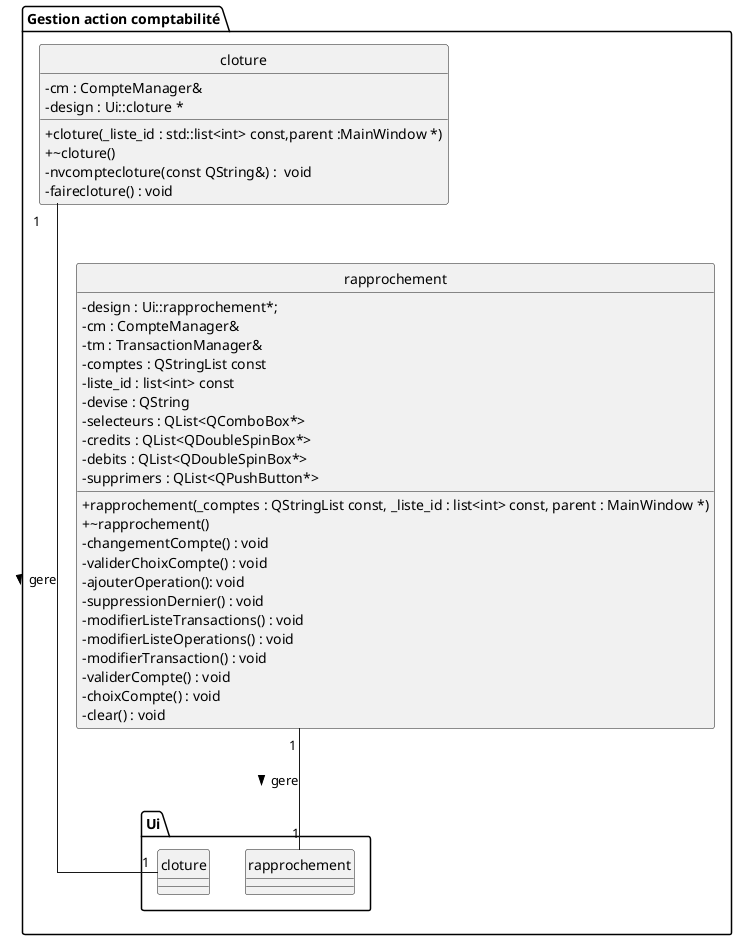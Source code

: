 @startuml
hide circle
skinparam linetype ortho
skinparam classAttributeIconSize 0


package "Gestion action comptabilité"{
  class rapprochement{
      + rapprochement(_comptes : QStringList const, _liste_id : list<int> const, parent : MainWindow *)
      + ~rapprochement()
      - changementCompte() : void
      - validerChoixCompte() : void
      - ajouterOperation(): void
      - suppressionDernier() : void
      - modifierListeTransactions() : void
      - modifierListeOperations() : void
      - modifierTransaction() : void
      - validerCompte() : void
      - choixCompte() : void
      - clear() : void
      - design : Ui::rapprochement*;
      - cm : CompteManager&
      - tm : TransactionManager&
      - comptes : QStringList const
      - liste_id : list<int> const
      - devise : QString
      - selecteurs : QList<QComboBox*>
      - credits : QList<QDoubleSpinBox*>
      - debits : QList<QDoubleSpinBox*>
      - supprimers : QList<QPushButton*>
  }

  class cloture{
      + cloture(_liste_id : std::list<int> const,parent :MainWindow *)
      + ~cloture()
      - nvcomptecloture(const QString&) :  void
      - fairecloture() : void
      - cm : CompteManager&
      - design : Ui::cloture *
  }


namespace Ui{
    class rapprochement{}
    class cloture{}

}


rapprochement "1"---"1" Ui.rapprochement :> gere
cloture "1" ---- "1" Ui.cloture :> gere
}
@enduml
